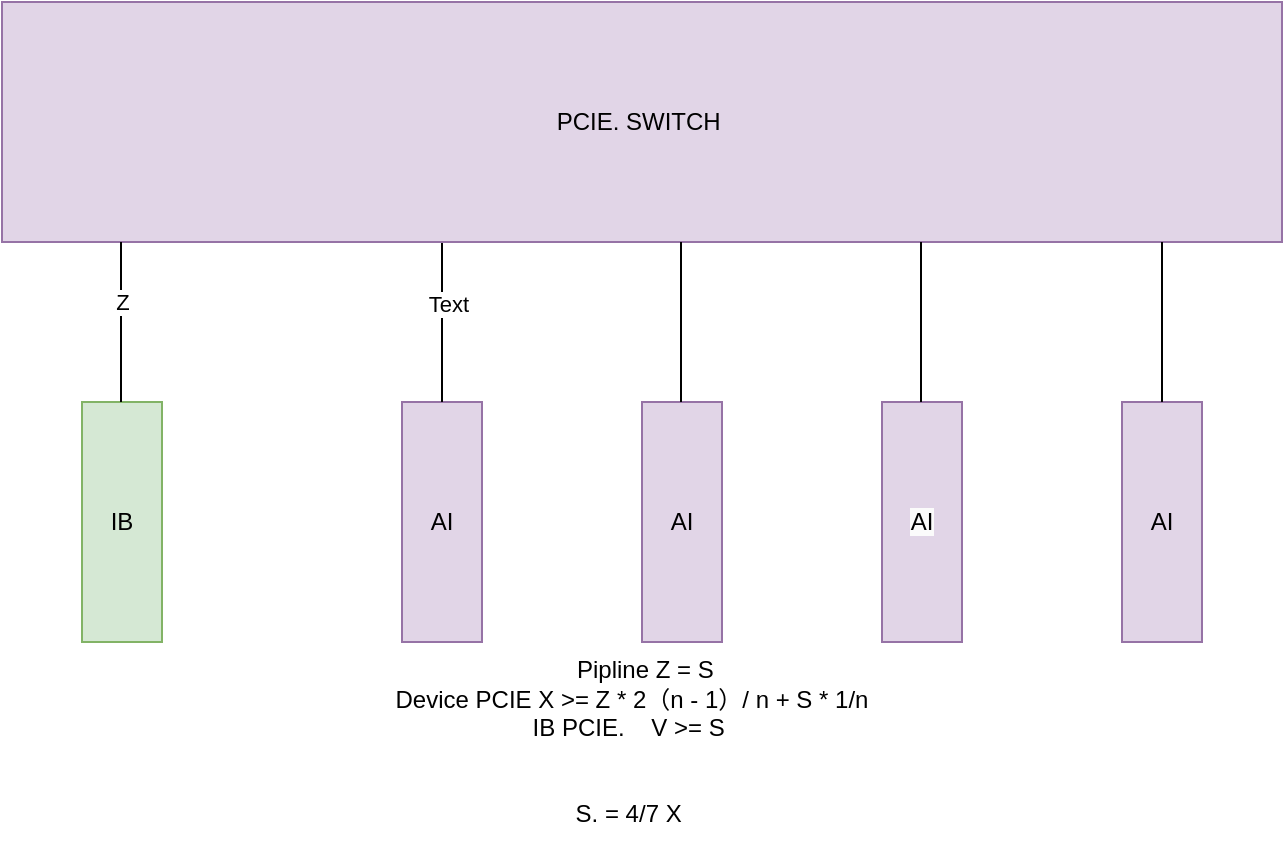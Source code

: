 <mxfile version="21.6.6" type="github">
  <diagram name="Page-1" id="_yEaU14FUTpL-RpIBZ9i">
    <mxGraphModel dx="1221" dy="709" grid="1" gridSize="10" guides="1" tooltips="1" connect="1" arrows="1" fold="1" page="1" pageScale="1" pageWidth="850" pageHeight="1100" math="0" shadow="0">
      <root>
        <mxCell id="0" />
        <mxCell id="1" parent="0" />
        <mxCell id="11_PIpMC9LsqY7fFcfDZ-1" value="AI" style="rounded=0;whiteSpace=wrap;html=1;fillColor=#e1d5e7;strokeColor=#9673a6;" vertex="1" parent="1">
          <mxGeometry x="240" y="200" width="40" height="120" as="geometry" />
        </mxCell>
        <mxCell id="11_PIpMC9LsqY7fFcfDZ-2" value="AI" style="rounded=0;whiteSpace=wrap;html=1;fillColor=#e1d5e7;strokeColor=#9673a6;" vertex="1" parent="1">
          <mxGeometry x="360" y="200" width="40" height="120" as="geometry" />
        </mxCell>
        <mxCell id="11_PIpMC9LsqY7fFcfDZ-3" value="&lt;meta charset=&quot;utf-8&quot;&gt;&lt;span style=&quot;color: rgb(0, 0, 0); font-family: Helvetica; font-size: 12px; font-style: normal; font-variant-ligatures: normal; font-variant-caps: normal; font-weight: 400; letter-spacing: normal; orphans: 2; text-align: center; text-indent: 0px; text-transform: none; widows: 2; word-spacing: 0px; -webkit-text-stroke-width: 0px; background-color: rgb(251, 251, 251); text-decoration-thickness: initial; text-decoration-style: initial; text-decoration-color: initial; float: none; display: inline !important;&quot;&gt;AI&lt;/span&gt;" style="rounded=0;whiteSpace=wrap;html=1;fillColor=#e1d5e7;strokeColor=#9673a6;" vertex="1" parent="1">
          <mxGeometry x="480" y="200" width="40" height="120" as="geometry" />
        </mxCell>
        <mxCell id="11_PIpMC9LsqY7fFcfDZ-4" value="AI" style="rounded=0;whiteSpace=wrap;html=1;fillColor=#e1d5e7;strokeColor=#9673a6;" vertex="1" parent="1">
          <mxGeometry x="600" y="200" width="40" height="120" as="geometry" />
        </mxCell>
        <mxCell id="11_PIpMC9LsqY7fFcfDZ-5" value="IB" style="rounded=0;whiteSpace=wrap;html=1;fillColor=#d5e8d4;strokeColor=#82b366;" vertex="1" parent="1">
          <mxGeometry x="80" y="200" width="40" height="120" as="geometry" />
        </mxCell>
        <mxCell id="11_PIpMC9LsqY7fFcfDZ-6" value="" style="endArrow=none;html=1;rounded=0;exitX=0.5;exitY=0;exitDx=0;exitDy=0;" edge="1" parent="1" source="11_PIpMC9LsqY7fFcfDZ-1">
          <mxGeometry width="50" height="50" relative="1" as="geometry">
            <mxPoint x="260" y="180" as="sourcePoint" />
            <mxPoint x="260" y="120" as="targetPoint" />
          </mxGeometry>
        </mxCell>
        <mxCell id="11_PIpMC9LsqY7fFcfDZ-13" value="Text" style="edgeLabel;html=1;align=center;verticalAlign=middle;resizable=0;points=[];" vertex="1" connectable="0" parent="11_PIpMC9LsqY7fFcfDZ-6">
          <mxGeometry x="0.22" y="-3" relative="1" as="geometry">
            <mxPoint as="offset" />
          </mxGeometry>
        </mxCell>
        <mxCell id="11_PIpMC9LsqY7fFcfDZ-7" value="PCIE. SWITCH&amp;nbsp;" style="rounded=0;whiteSpace=wrap;html=1;fillColor=#e1d5e7;strokeColor=#9673a6;" vertex="1" parent="1">
          <mxGeometry x="40" width="640" height="120" as="geometry" />
        </mxCell>
        <mxCell id="11_PIpMC9LsqY7fFcfDZ-8" value="" style="endArrow=none;html=1;rounded=0;exitX=0.5;exitY=0;exitDx=0;exitDy=0;" edge="1" parent="1">
          <mxGeometry width="50" height="50" relative="1" as="geometry">
            <mxPoint x="379.5" y="200" as="sourcePoint" />
            <mxPoint x="379.5" y="120" as="targetPoint" />
          </mxGeometry>
        </mxCell>
        <mxCell id="11_PIpMC9LsqY7fFcfDZ-9" value="" style="endArrow=none;html=1;rounded=0;exitX=0.5;exitY=0;exitDx=0;exitDy=0;" edge="1" parent="1">
          <mxGeometry width="50" height="50" relative="1" as="geometry">
            <mxPoint x="499.5" y="200" as="sourcePoint" />
            <mxPoint x="499.5" y="120" as="targetPoint" />
          </mxGeometry>
        </mxCell>
        <mxCell id="11_PIpMC9LsqY7fFcfDZ-10" value="" style="endArrow=none;html=1;rounded=0;exitX=0.5;exitY=0;exitDx=0;exitDy=0;" edge="1" parent="1">
          <mxGeometry width="50" height="50" relative="1" as="geometry">
            <mxPoint x="620" y="200" as="sourcePoint" />
            <mxPoint x="620" y="120" as="targetPoint" />
          </mxGeometry>
        </mxCell>
        <mxCell id="11_PIpMC9LsqY7fFcfDZ-11" value="" style="endArrow=none;html=1;rounded=0;exitX=0.5;exitY=0;exitDx=0;exitDy=0;" edge="1" parent="1">
          <mxGeometry width="50" height="50" relative="1" as="geometry">
            <mxPoint x="99.5" y="200" as="sourcePoint" />
            <mxPoint x="99.5" y="120" as="targetPoint" />
          </mxGeometry>
        </mxCell>
        <mxCell id="11_PIpMC9LsqY7fFcfDZ-12" value="Z" style="edgeLabel;html=1;align=center;verticalAlign=middle;resizable=0;points=[];" vertex="1" connectable="0" parent="11_PIpMC9LsqY7fFcfDZ-11">
          <mxGeometry x="0.245" relative="1" as="geometry">
            <mxPoint as="offset" />
          </mxGeometry>
        </mxCell>
        <mxCell id="11_PIpMC9LsqY7fFcfDZ-14" value="&lt;div&gt;&amp;nbsp; &amp;nbsp; Pipline Z = S&lt;/div&gt;&lt;div&gt;Device PCIE X &amp;gt;= Z * 2（n - 1）/ n + S * 1/n&lt;/div&gt;&lt;div&gt;IB PCIE.&amp;nbsp; &amp;nbsp; V &amp;gt;= S&amp;nbsp;&lt;/div&gt;&lt;div&gt;&lt;br&gt;&lt;/div&gt;&lt;div&gt;&lt;br&gt;&lt;/div&gt;&lt;div&gt;S. = 4/7 X&amp;nbsp;&lt;/div&gt;" style="text;html=1;strokeColor=none;fillColor=none;align=center;verticalAlign=middle;whiteSpace=wrap;rounded=0;" vertex="1" parent="1">
          <mxGeometry x="70" y="320" width="570" height="100" as="geometry" />
        </mxCell>
      </root>
    </mxGraphModel>
  </diagram>
</mxfile>
